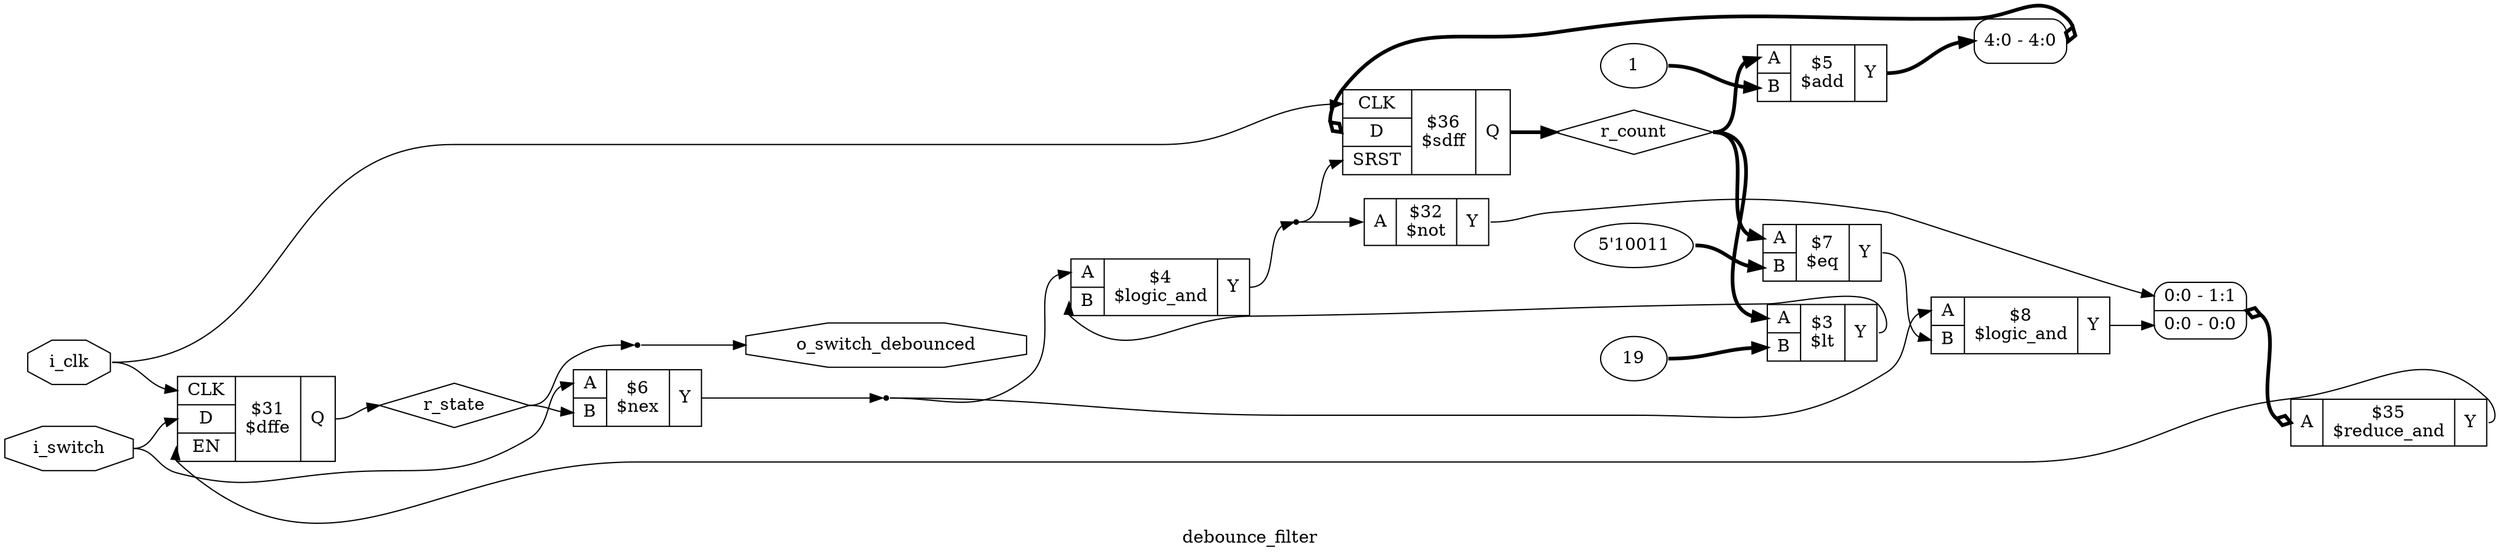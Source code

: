 digraph "debounce_filter" {
label="debounce_filter";
rankdir="LR";
remincross=true;
n9 [ shape=octagon, label="i_clk", color="black", fontcolor="black" ];
n10 [ shape=octagon, label="i_switch", color="black", fontcolor="black" ];
n11 [ shape=octagon, label="o_switch_debounced", color="black", fontcolor="black" ];
n12 [ shape=diamond, label="r_count", color="black", fontcolor="black" ];
n13 [ shape=diamond, label="r_state", color="black", fontcolor="black" ];
v0 [ label="1" ];
c17 [ shape=record, label="{{<p14> A|<p15> B}|$5\n$add|{<p16> Y}}",  ];
c22 [ shape=record, label="{{<p18> CLK|<p19> D|<p20> EN}|$31\n$dffe|{<p21> Q}}",  ];
c24 [ shape=record, label="{{<p18> CLK|<p19> D|<p23> SRST}|$36\n$sdff|{<p21> Q}}",  ];
x1 [ shape=record, style=rounded, label="<s0> 4:0 - 4:0 ", color="black", fontcolor="black" ];
x1:e -> c24:p19:w [arrowhead=odiamond, arrowtail=odiamond, dir=both, color="black", fontcolor="black", style="setlinewidth(3)", label=""];
c25 [ shape=record, label="{{<p14> A}|$32\n$not|{<p16> Y}}",  ];
c26 [ shape=record, label="{{<p14> A}|$35\n$reduce_and|{<p16> Y}}",  ];
x2 [ shape=record, style=rounded, label="<s1> 0:0 - 1:1 |<s0> 0:0 - 0:0 ", color="black", fontcolor="black" ];
x2:e -> c26:p14:w [arrowhead=odiamond, arrowtail=odiamond, dir=both, color="black", fontcolor="black", style="setlinewidth(3)", label=""];
v3 [ label="5'10011" ];
c27 [ shape=record, label="{{<p14> A|<p15> B}|$7\n$eq|{<p16> Y}}",  ];
c28 [ shape=record, label="{{<p14> A|<p15> B}|$4\n$logic_and|{<p16> Y}}",  ];
c29 [ shape=record, label="{{<p14> A|<p15> B}|$8\n$logic_and|{<p16> Y}}",  ];
v4 [ label="19" ];
c30 [ shape=record, label="{{<p14> A|<p15> B}|$3\n$lt|{<p16> Y}}",  ];
c31 [ shape=record, label="{{<p14> A|<p15> B}|$6\n$nex|{<p16> Y}}",  ];
x5 [shape=point, ];
c17:p16:e -> x1:s0:w [color="black", fontcolor="black", style="setlinewidth(3)", label=""];
n10:e -> c22:p19:w [color="black", fontcolor="black", label=""];
n10:e -> c31:p14:w [color="black", fontcolor="black", label=""];
x5:e -> n11:w [color="black", fontcolor="black", label=""];
c24:p21:e -> n12:w [color="black", fontcolor="black", style="setlinewidth(3)", label=""];
n12:e -> c17:p14:w [color="black", fontcolor="black", style="setlinewidth(3)", label=""];
n12:e -> c27:p14:w [color="black", fontcolor="black", style="setlinewidth(3)", label=""];
n12:e -> c30:p14:w [color="black", fontcolor="black", style="setlinewidth(3)", label=""];
c22:p21:e -> n13:w [color="black", fontcolor="black", label=""];
n13:e -> c31:p15:w [color="black", fontcolor="black", label=""];
n13:e -> x5:w [color="black", fontcolor="black", label=""];
c26:p16:e -> c22:p20:w [color="black", fontcolor="black", label=""];
c25:p16:e -> x2:s1:w [color="black", fontcolor="black", label=""];
c27:p16:e -> c29:p15:w [color="black", fontcolor="black", label=""];
n5 [ shape=point ];
c28:p16:e -> n5:w [color="black", fontcolor="black", label=""];
n5:e -> c24:p23:w [color="black", fontcolor="black", label=""];
n5:e -> c25:p14:w [color="black", fontcolor="black", label=""];
c29:p16:e -> x2:s0:w [color="black", fontcolor="black", label=""];
c30:p16:e -> c28:p15:w [color="black", fontcolor="black", label=""];
n8 [ shape=point ];
c31:p16:e -> n8:w [color="black", fontcolor="black", label=""];
n8:e -> c28:p14:w [color="black", fontcolor="black", label=""];
n8:e -> c29:p14:w [color="black", fontcolor="black", label=""];
n9:e -> c22:p18:w [color="black", fontcolor="black", label=""];
n9:e -> c24:p18:w [color="black", fontcolor="black", label=""];
v0:e -> c17:p15:w [color="black", fontcolor="black", style="setlinewidth(3)", label=""];
v3:e -> c27:p15:w [color="black", fontcolor="black", style="setlinewidth(3)", label=""];
v4:e -> c30:p15:w [color="black", fontcolor="black", style="setlinewidth(3)", label=""];
}
